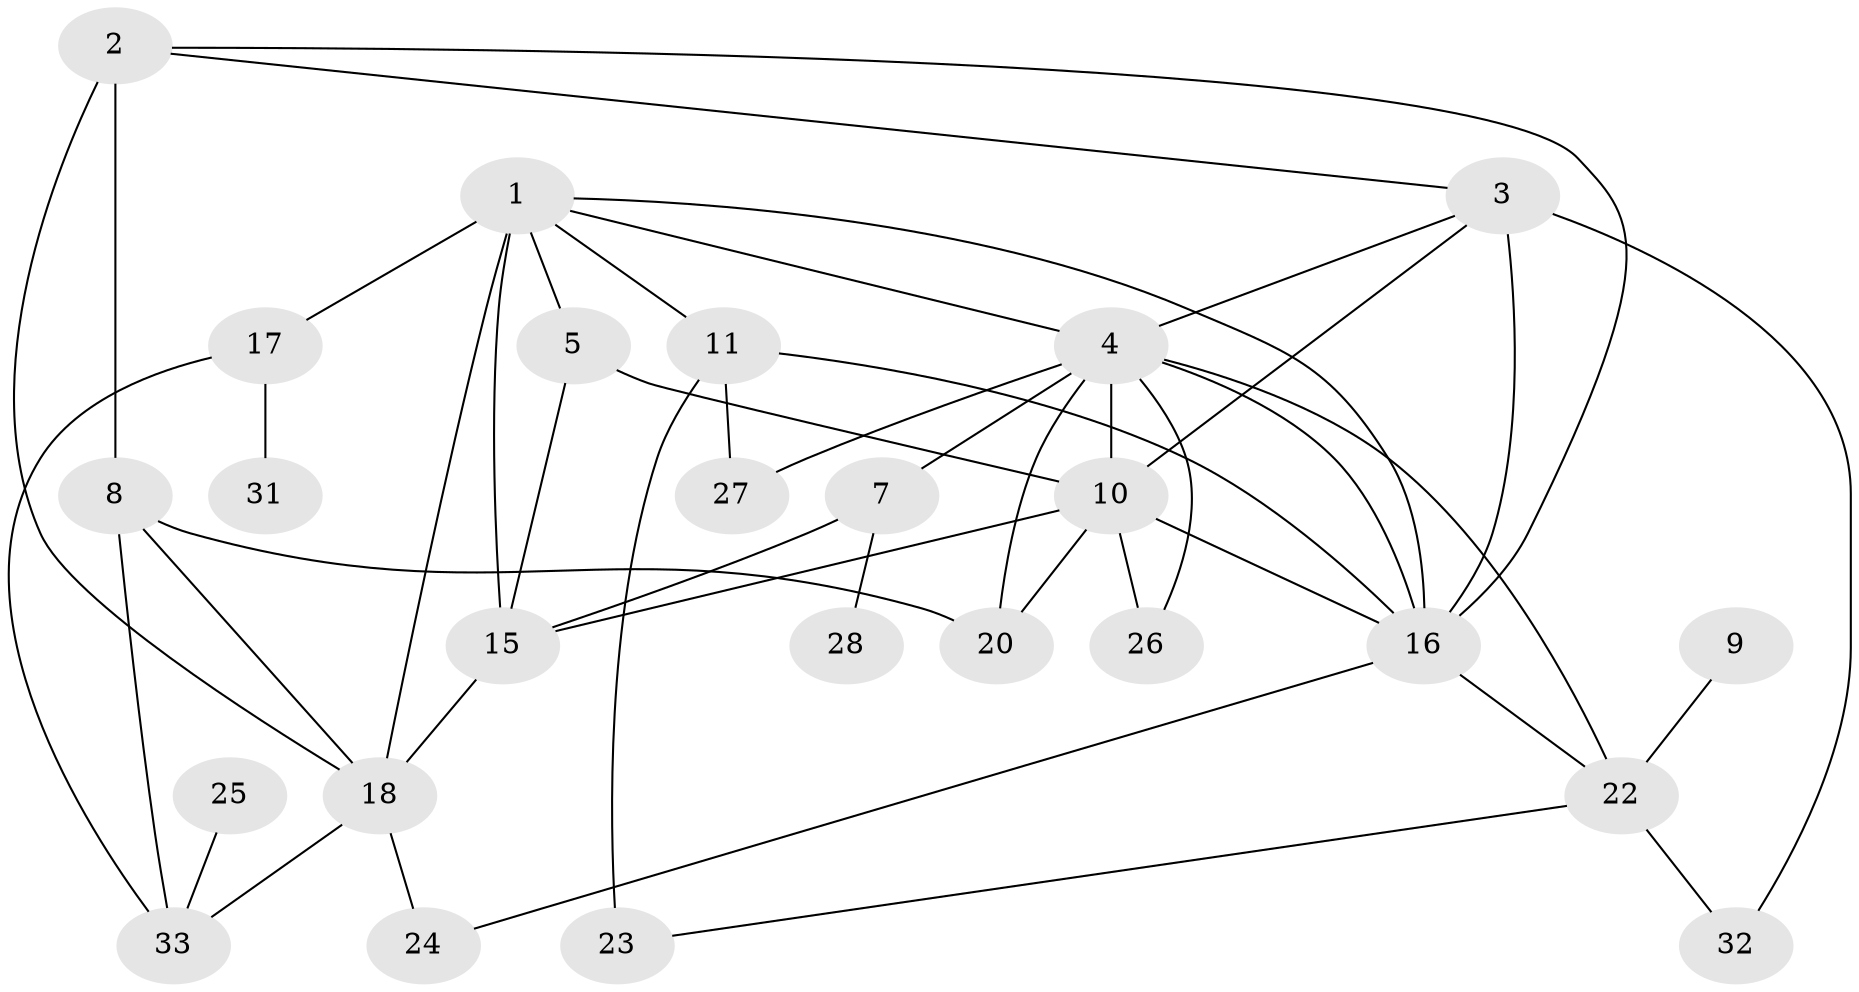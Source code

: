 // original degree distribution, {4: 0.23529411764705882, 6: 0.04411764705882353, 3: 0.19117647058823528, 5: 0.058823529411764705, 1: 0.16176470588235295, 0: 0.1323529411764706, 2: 0.17647058823529413}
// Generated by graph-tools (version 1.1) at 2025/33/03/09/25 02:33:53]
// undirected, 25 vertices, 47 edges
graph export_dot {
graph [start="1"]
  node [color=gray90,style=filled];
  1;
  2;
  3;
  4;
  5;
  7;
  8;
  9;
  10;
  11;
  15;
  16;
  17;
  18;
  20;
  22;
  23;
  24;
  25;
  26;
  27;
  28;
  31;
  32;
  33;
  1 -- 4 [weight=1.0];
  1 -- 5 [weight=1.0];
  1 -- 11 [weight=1.0];
  1 -- 15 [weight=1.0];
  1 -- 16 [weight=2.0];
  1 -- 17 [weight=2.0];
  1 -- 18 [weight=2.0];
  2 -- 3 [weight=1.0];
  2 -- 8 [weight=2.0];
  2 -- 16 [weight=1.0];
  2 -- 18 [weight=1.0];
  3 -- 4 [weight=1.0];
  3 -- 10 [weight=1.0];
  3 -- 16 [weight=1.0];
  3 -- 32 [weight=1.0];
  4 -- 7 [weight=1.0];
  4 -- 10 [weight=2.0];
  4 -- 16 [weight=2.0];
  4 -- 20 [weight=1.0];
  4 -- 22 [weight=1.0];
  4 -- 26 [weight=1.0];
  4 -- 27 [weight=2.0];
  5 -- 10 [weight=1.0];
  5 -- 15 [weight=1.0];
  7 -- 15 [weight=1.0];
  7 -- 28 [weight=1.0];
  8 -- 18 [weight=1.0];
  8 -- 20 [weight=1.0];
  8 -- 33 [weight=1.0];
  9 -- 22 [weight=1.0];
  10 -- 15 [weight=1.0];
  10 -- 16 [weight=1.0];
  10 -- 20 [weight=1.0];
  10 -- 26 [weight=2.0];
  11 -- 16 [weight=1.0];
  11 -- 23 [weight=2.0];
  11 -- 27 [weight=1.0];
  15 -- 18 [weight=1.0];
  16 -- 22 [weight=1.0];
  16 -- 24 [weight=1.0];
  17 -- 31 [weight=1.0];
  17 -- 33 [weight=1.0];
  18 -- 24 [weight=1.0];
  18 -- 33 [weight=1.0];
  22 -- 23 [weight=1.0];
  22 -- 32 [weight=1.0];
  25 -- 33 [weight=1.0];
}
